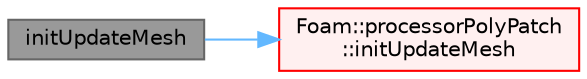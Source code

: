 digraph "initUpdateMesh"
{
 // LATEX_PDF_SIZE
  bgcolor="transparent";
  edge [fontname=Helvetica,fontsize=10,labelfontname=Helvetica,labelfontsize=10];
  node [fontname=Helvetica,fontsize=10,shape=box,height=0.2,width=0.4];
  rankdir="LR";
  Node1 [id="Node000001",label="initUpdateMesh",height=0.2,width=0.4,color="gray40", fillcolor="grey60", style="filled", fontcolor="black",tooltip=" "];
  Node1 -> Node2 [id="edge1_Node000001_Node000002",color="steelblue1",style="solid",tooltip=" "];
  Node2 [id="Node000002",label="Foam::processorPolyPatch\l::initUpdateMesh",height=0.2,width=0.4,color="red", fillcolor="#FFF0F0", style="filled",URL="$classFoam_1_1processorPolyPatch.html#aba14098b759b2f349996ba9d0c33544c",tooltip=" "];
}
